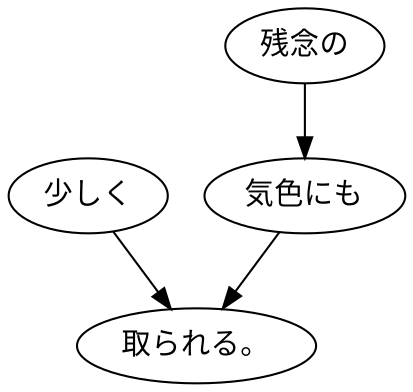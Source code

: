 digraph graph778 {
	node0 [label="少しく"];
	node1 [label="残念の"];
	node2 [label="気色にも"];
	node3 [label="取られる。"];
	node0 -> node3;
	node1 -> node2;
	node2 -> node3;
}
